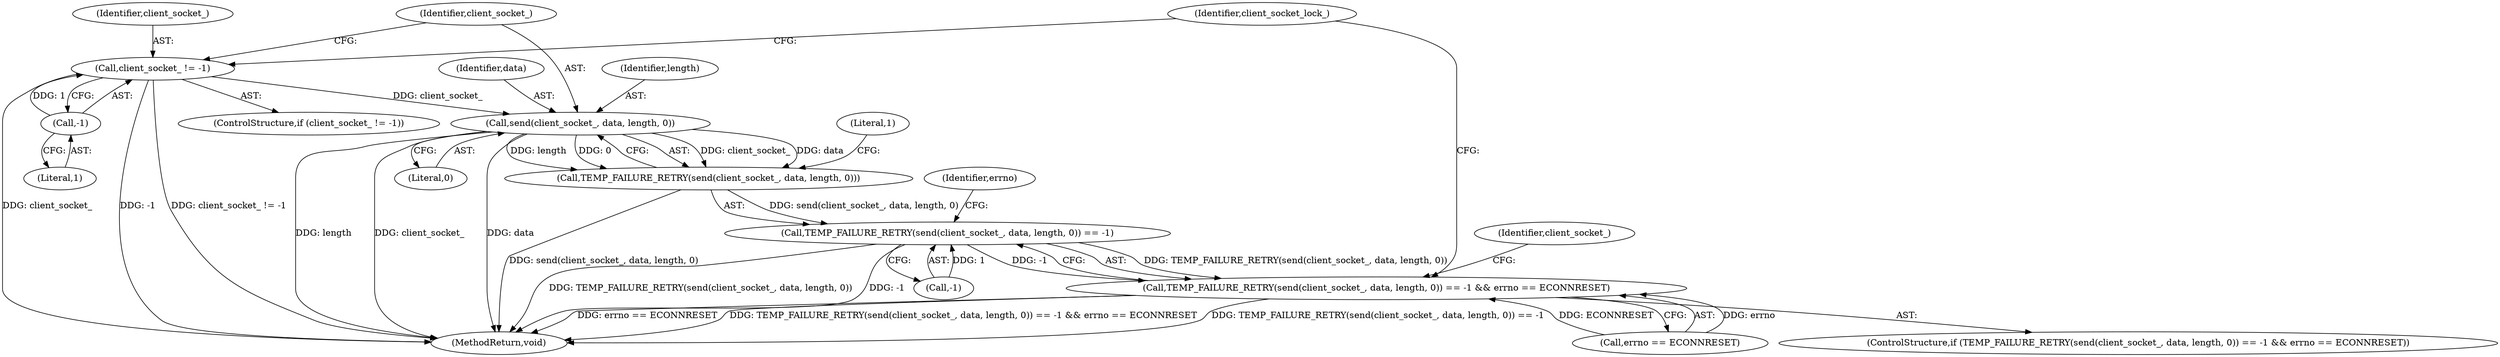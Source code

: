 digraph "0_Android_472271b153c5dc53c28beac55480a8d8434b2d5c_51@API" {
"1000119" [label="(Call,send(client_socket_, data, length, 0))"];
"1000110" [label="(Call,client_socket_ != -1)"];
"1000112" [label="(Call,-1)"];
"1000118" [label="(Call,TEMP_FAILURE_RETRY(send(client_socket_, data, length, 0)))"];
"1000117" [label="(Call,TEMP_FAILURE_RETRY(send(client_socket_, data, length, 0)) == -1)"];
"1000116" [label="(Call,TEMP_FAILURE_RETRY(send(client_socket_, data, length, 0)) == -1 && errno == ECONNRESET)"];
"1000135" [label="(Identifier,client_socket_lock_)"];
"1000110" [label="(Call,client_socket_ != -1)"];
"1000112" [label="(Call,-1)"];
"1000119" [label="(Call,send(client_socket_, data, length, 0))"];
"1000117" [label="(Call,TEMP_FAILURE_RETRY(send(client_socket_, data, length, 0)) == -1)"];
"1000109" [label="(ControlStructure,if (client_socket_ != -1))"];
"1000122" [label="(Identifier,length)"];
"1000113" [label="(Literal,1)"];
"1000120" [label="(Identifier,client_socket_)"];
"1000125" [label="(Literal,1)"];
"1000116" [label="(Call,TEMP_FAILURE_RETRY(send(client_socket_, data, length, 0)) == -1 && errno == ECONNRESET)"];
"1000132" [label="(Identifier,client_socket_)"];
"1000118" [label="(Call,TEMP_FAILURE_RETRY(send(client_socket_, data, length, 0)))"];
"1000127" [label="(Identifier,errno)"];
"1000115" [label="(ControlStructure,if (TEMP_FAILURE_RETRY(send(client_socket_, data, length, 0)) == -1 && errno == ECONNRESET))"];
"1000121" [label="(Identifier,data)"];
"1000123" [label="(Literal,0)"];
"1000136" [label="(MethodReturn,void)"];
"1000124" [label="(Call,-1)"];
"1000126" [label="(Call,errno == ECONNRESET)"];
"1000111" [label="(Identifier,client_socket_)"];
"1000119" -> "1000118"  [label="AST: "];
"1000119" -> "1000123"  [label="CFG: "];
"1000120" -> "1000119"  [label="AST: "];
"1000121" -> "1000119"  [label="AST: "];
"1000122" -> "1000119"  [label="AST: "];
"1000123" -> "1000119"  [label="AST: "];
"1000118" -> "1000119"  [label="CFG: "];
"1000119" -> "1000136"  [label="DDG: data"];
"1000119" -> "1000136"  [label="DDG: length"];
"1000119" -> "1000136"  [label="DDG: client_socket_"];
"1000119" -> "1000118"  [label="DDG: client_socket_"];
"1000119" -> "1000118"  [label="DDG: data"];
"1000119" -> "1000118"  [label="DDG: length"];
"1000119" -> "1000118"  [label="DDG: 0"];
"1000110" -> "1000119"  [label="DDG: client_socket_"];
"1000110" -> "1000109"  [label="AST: "];
"1000110" -> "1000112"  [label="CFG: "];
"1000111" -> "1000110"  [label="AST: "];
"1000112" -> "1000110"  [label="AST: "];
"1000120" -> "1000110"  [label="CFG: "];
"1000135" -> "1000110"  [label="CFG: "];
"1000110" -> "1000136"  [label="DDG: -1"];
"1000110" -> "1000136"  [label="DDG: client_socket_ != -1"];
"1000110" -> "1000136"  [label="DDG: client_socket_"];
"1000112" -> "1000110"  [label="DDG: 1"];
"1000112" -> "1000113"  [label="CFG: "];
"1000113" -> "1000112"  [label="AST: "];
"1000118" -> "1000117"  [label="AST: "];
"1000125" -> "1000118"  [label="CFG: "];
"1000118" -> "1000136"  [label="DDG: send(client_socket_, data, length, 0)"];
"1000118" -> "1000117"  [label="DDG: send(client_socket_, data, length, 0)"];
"1000117" -> "1000116"  [label="AST: "];
"1000117" -> "1000124"  [label="CFG: "];
"1000124" -> "1000117"  [label="AST: "];
"1000127" -> "1000117"  [label="CFG: "];
"1000116" -> "1000117"  [label="CFG: "];
"1000117" -> "1000136"  [label="DDG: TEMP_FAILURE_RETRY(send(client_socket_, data, length, 0))"];
"1000117" -> "1000136"  [label="DDG: -1"];
"1000117" -> "1000116"  [label="DDG: TEMP_FAILURE_RETRY(send(client_socket_, data, length, 0))"];
"1000117" -> "1000116"  [label="DDG: -1"];
"1000124" -> "1000117"  [label="DDG: 1"];
"1000116" -> "1000115"  [label="AST: "];
"1000116" -> "1000126"  [label="CFG: "];
"1000126" -> "1000116"  [label="AST: "];
"1000132" -> "1000116"  [label="CFG: "];
"1000135" -> "1000116"  [label="CFG: "];
"1000116" -> "1000136"  [label="DDG: TEMP_FAILURE_RETRY(send(client_socket_, data, length, 0)) == -1"];
"1000116" -> "1000136"  [label="DDG: errno == ECONNRESET"];
"1000116" -> "1000136"  [label="DDG: TEMP_FAILURE_RETRY(send(client_socket_, data, length, 0)) == -1 && errno == ECONNRESET"];
"1000126" -> "1000116"  [label="DDG: errno"];
"1000126" -> "1000116"  [label="DDG: ECONNRESET"];
}
